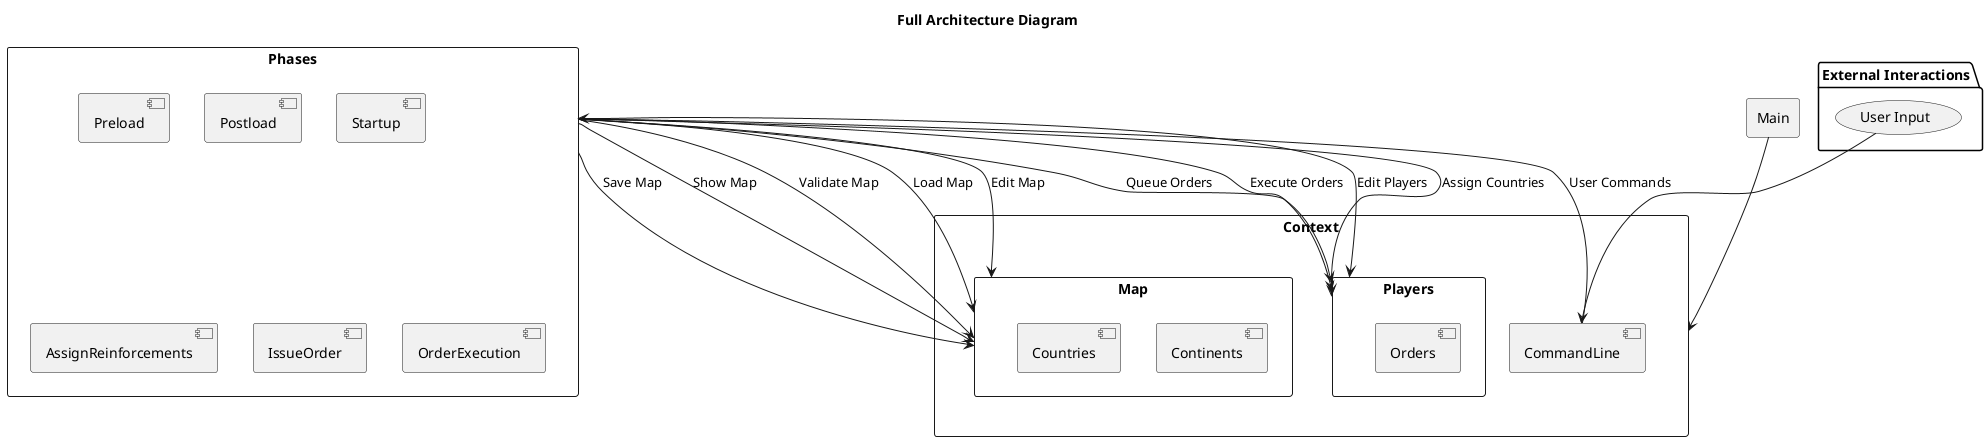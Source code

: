 @startuml
title Full Architecture Diagram

' Define the major components/modules of the system

rectangle "Phases" {
    [Preload]
    [Postload]
    [Startup]
    [AssignReinforcements]
    [IssueOrder]
    [OrderExecution]
}

rectangle "Context" {
    [CommandLine]
    [CommandLine]-->[Phases]:User Commands

    [Phases]-->[Map]:Load Map
    [Phases]-->[Map]:Edit Map
    [Phases]-->[Map]:Save Map
    [Phases]-->[Map]:Show Map
    [Phases]-->[Map]:Validate Map

    [Phases]-->[Players]:Edit Players
    [Phases]-->[Players]:Assign Countries
    [Phases]-->[Players]:Queue Orders
    [Phases]-->[Players]:Execute Orders

    rectangle "Map" {
        [Continents]
        [Countries]
    }

    rectangle "Players" {
        [Orders]
    }
}

package "External Interactions" {
    (User Input) --> [CommandLine]
}

' External interactions
rectangle "Main" {
    [Main] --> [Context]
}
@enduml
